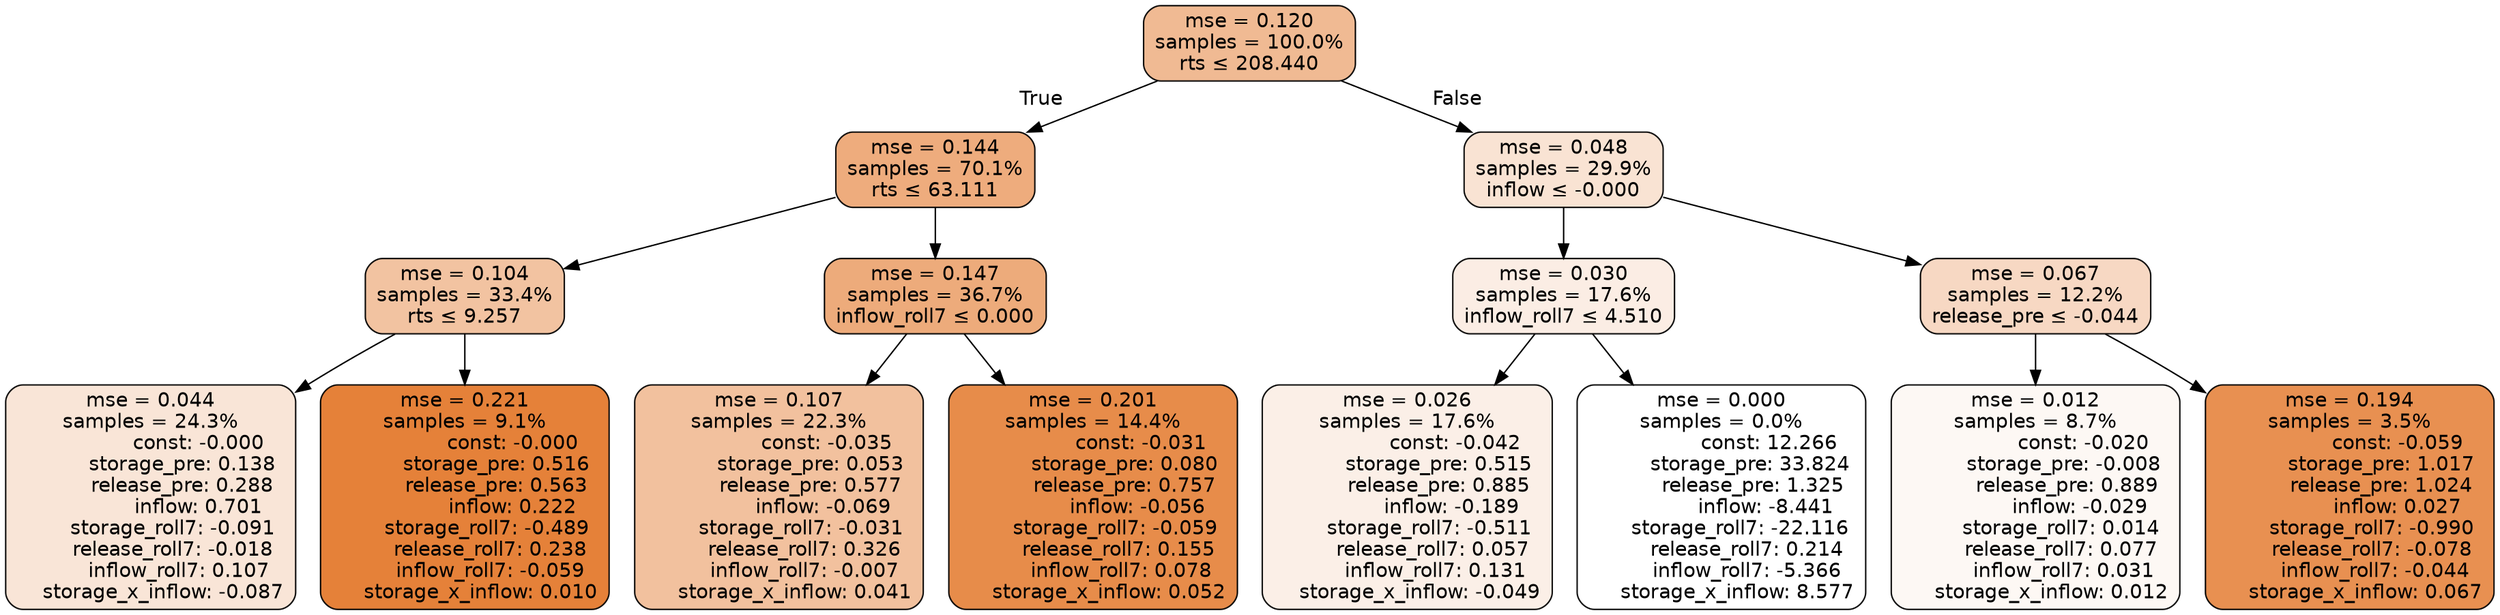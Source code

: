 digraph tree {
bgcolor="transparent"
node [shape=rectangle, style="filled, rounded", color="black", fontname=helvetica] ;
edge [fontname=helvetica] ;
	"0" [label="mse = 0.120
samples = 100.0%
rts &le; 208.440", fillcolor="#f0ba93"]
	"1" [label="mse = 0.144
samples = 70.1%
rts &le; 63.111", fillcolor="#eeac7d"]
	"2" [label="mse = 0.104
samples = 33.4%
rts &le; 9.257", fillcolor="#f2c3a1"]
	"3" [label="mse = 0.044
samples = 24.3%
               const: -0.000
          storage_pre: 0.138
          release_pre: 0.288
               inflow: 0.701
       storage_roll7: -0.091
       release_roll7: -0.018
         inflow_roll7: 0.107
    storage_x_inflow: -0.087", fillcolor="#f9e5d7"]
	"4" [label="mse = 0.221
samples = 9.1%
               const: -0.000
          storage_pre: 0.516
          release_pre: 0.563
               inflow: 0.222
       storage_roll7: -0.489
        release_roll7: 0.238
        inflow_roll7: -0.059
     storage_x_inflow: 0.010", fillcolor="#e58139"]
	"5" [label="mse = 0.147
samples = 36.7%
inflow_roll7 &le; 0.000", fillcolor="#edab7b"]
	"6" [label="mse = 0.107
samples = 22.3%
               const: -0.035
          storage_pre: 0.053
          release_pre: 0.577
              inflow: -0.069
       storage_roll7: -0.031
        release_roll7: 0.326
        inflow_roll7: -0.007
     storage_x_inflow: 0.041", fillcolor="#f2c19e"]
	"7" [label="mse = 0.201
samples = 14.4%
               const: -0.031
          storage_pre: 0.080
          release_pre: 0.757
              inflow: -0.056
       storage_roll7: -0.059
        release_roll7: 0.155
         inflow_roll7: 0.078
     storage_x_inflow: 0.052", fillcolor="#e78c4a"]
	"8" [label="mse = 0.048
samples = 29.9%
inflow &le; -0.000", fillcolor="#f9e3d3"]
	"9" [label="mse = 0.030
samples = 17.6%
inflow_roll7 &le; 4.510", fillcolor="#fbede4"]
	"10" [label="mse = 0.026
samples = 17.6%
               const: -0.042
          storage_pre: 0.515
          release_pre: 0.885
              inflow: -0.189
       storage_roll7: -0.511
        release_roll7: 0.057
         inflow_roll7: 0.131
    storage_x_inflow: -0.049", fillcolor="#fbefe7"]
	"11" [label="mse = 0.000
samples = 0.0%
               const: 12.266
         storage_pre: 33.824
          release_pre: 1.325
              inflow: -8.441
      storage_roll7: -22.116
        release_roll7: 0.214
        inflow_roll7: -5.366
     storage_x_inflow: 8.577", fillcolor="#ffffff"]
	"12" [label="mse = 0.067
samples = 12.2%
release_pre &le; -0.044", fillcolor="#f7d8c3"]
	"13" [label="mse = 0.012
samples = 8.7%
               const: -0.020
         storage_pre: -0.008
          release_pre: 0.889
              inflow: -0.029
        storage_roll7: 0.014
        release_roll7: 0.077
         inflow_roll7: 0.031
     storage_x_inflow: 0.012", fillcolor="#fdf8f4"]
	"14" [label="mse = 0.194
samples = 3.5%
               const: -0.059
          storage_pre: 1.017
          release_pre: 1.024
               inflow: 0.027
       storage_roll7: -0.990
       release_roll7: -0.078
        inflow_roll7: -0.044
     storage_x_inflow: 0.067", fillcolor="#e89051"]

	"0" -> "1" [labeldistance=2.5, labelangle=45, headlabel="True"]
	"1" -> "2"
	"2" -> "3"
	"2" -> "4"
	"1" -> "5"
	"5" -> "6"
	"5" -> "7"
	"0" -> "8" [labeldistance=2.5, labelangle=-45, headlabel="False"]
	"8" -> "9"
	"9" -> "10"
	"9" -> "11"
	"8" -> "12"
	"12" -> "13"
	"12" -> "14"
}